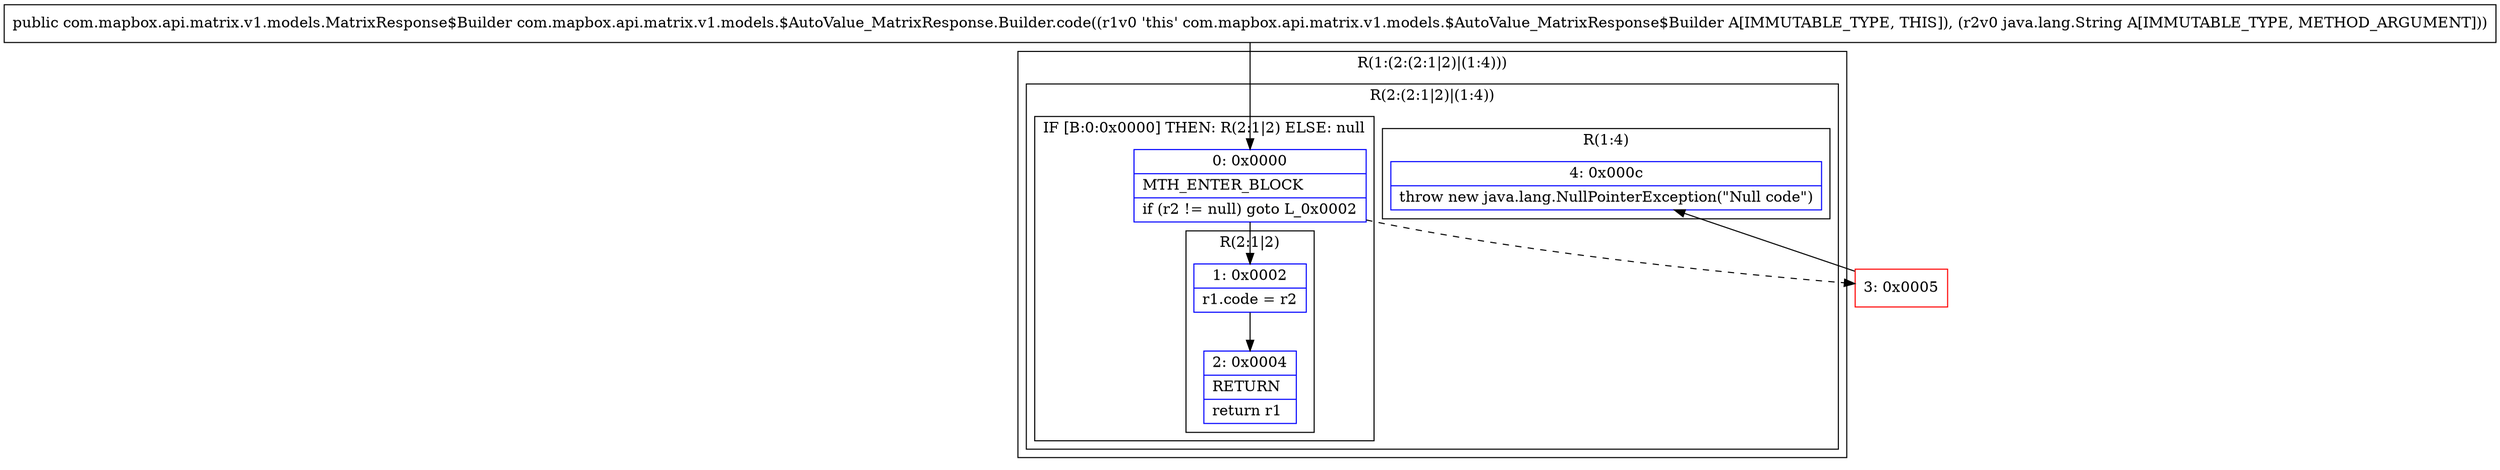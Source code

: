 digraph "CFG forcom.mapbox.api.matrix.v1.models.$AutoValue_MatrixResponse.Builder.code(Ljava\/lang\/String;)Lcom\/mapbox\/api\/matrix\/v1\/models\/MatrixResponse$Builder;" {
subgraph cluster_Region_1468631818 {
label = "R(1:(2:(2:1|2)|(1:4)))";
node [shape=record,color=blue];
subgraph cluster_Region_53638701 {
label = "R(2:(2:1|2)|(1:4))";
node [shape=record,color=blue];
subgraph cluster_IfRegion_380153643 {
label = "IF [B:0:0x0000] THEN: R(2:1|2) ELSE: null";
node [shape=record,color=blue];
Node_0 [shape=record,label="{0\:\ 0x0000|MTH_ENTER_BLOCK\l|if (r2 != null) goto L_0x0002\l}"];
subgraph cluster_Region_1036898114 {
label = "R(2:1|2)";
node [shape=record,color=blue];
Node_1 [shape=record,label="{1\:\ 0x0002|r1.code = r2\l}"];
Node_2 [shape=record,label="{2\:\ 0x0004|RETURN\l|return r1\l}"];
}
}
subgraph cluster_Region_638042666 {
label = "R(1:4)";
node [shape=record,color=blue];
Node_4 [shape=record,label="{4\:\ 0x000c|throw new java.lang.NullPointerException(\"Null code\")\l}"];
}
}
}
Node_3 [shape=record,color=red,label="{3\:\ 0x0005}"];
MethodNode[shape=record,label="{public com.mapbox.api.matrix.v1.models.MatrixResponse$Builder com.mapbox.api.matrix.v1.models.$AutoValue_MatrixResponse.Builder.code((r1v0 'this' com.mapbox.api.matrix.v1.models.$AutoValue_MatrixResponse$Builder A[IMMUTABLE_TYPE, THIS]), (r2v0 java.lang.String A[IMMUTABLE_TYPE, METHOD_ARGUMENT])) }"];
MethodNode -> Node_0;
Node_0 -> Node_1;
Node_0 -> Node_3[style=dashed];
Node_1 -> Node_2;
Node_3 -> Node_4;
}

